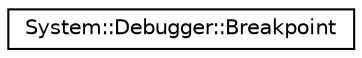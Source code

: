 digraph G
{
  edge [fontname="Helvetica",fontsize="10",labelfontname="Helvetica",labelfontsize="10"];
  node [fontname="Helvetica",fontsize="10",shape=record];
  rankdir="LR";
  Node1 [label="System::Debugger::Breakpoint",height=0.2,width=0.4,color="black", fillcolor="white", style="filled",URL="$class_system_1_1_debugger_1_1_breakpoint.html"];
}
